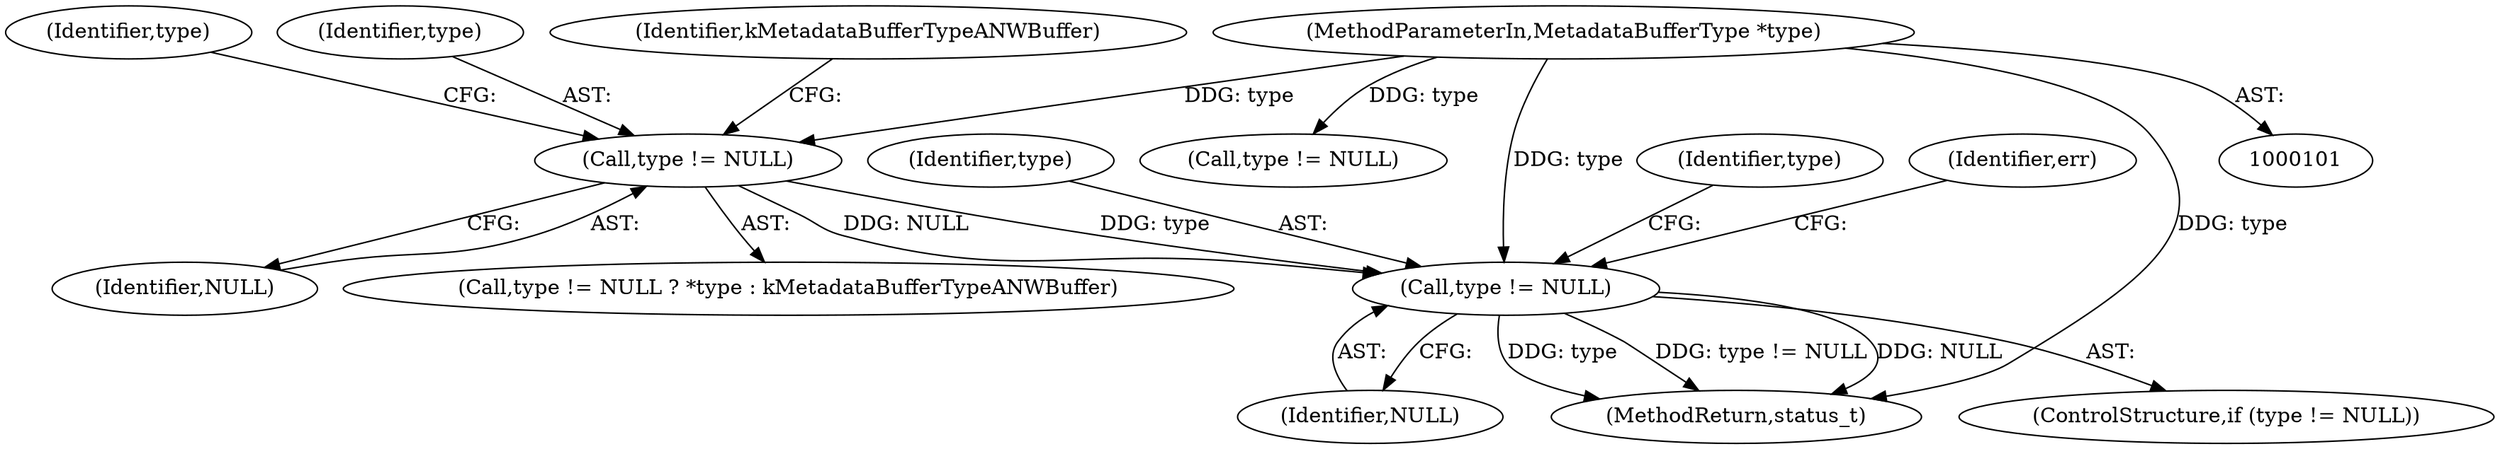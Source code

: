 digraph "0_Android_0f177948ae2640bfe4d70f8e4248e106406b3b0a_15@pointer" {
"1000155" [label="(Call,type != NULL)"];
"1000104" [label="(MethodParameterIn,MetadataBufferType *type)"];
"1000326" [label="(Call,type != NULL)"];
"1000337" [label="(MethodReturn,status_t)"];
"1000127" [label="(Call,type != NULL)"];
"1000328" [label="(Identifier,NULL)"];
"1000157" [label="(Identifier,NULL)"];
"1000327" [label="(Identifier,type)"];
"1000154" [label="(Call,type != NULL ? *type : kMetadataBufferTypeANWBuffer)"];
"1000332" [label="(Identifier,type)"];
"1000336" [label="(Identifier,err)"];
"1000104" [label="(MethodParameterIn,MetadataBufferType *type)"];
"1000159" [label="(Identifier,type)"];
"1000326" [label="(Call,type != NULL)"];
"1000156" [label="(Identifier,type)"];
"1000160" [label="(Identifier,kMetadataBufferTypeANWBuffer)"];
"1000155" [label="(Call,type != NULL)"];
"1000325" [label="(ControlStructure,if (type != NULL))"];
"1000155" -> "1000154"  [label="AST: "];
"1000155" -> "1000157"  [label="CFG: "];
"1000156" -> "1000155"  [label="AST: "];
"1000157" -> "1000155"  [label="AST: "];
"1000159" -> "1000155"  [label="CFG: "];
"1000160" -> "1000155"  [label="CFG: "];
"1000104" -> "1000155"  [label="DDG: type"];
"1000155" -> "1000326"  [label="DDG: type"];
"1000155" -> "1000326"  [label="DDG: NULL"];
"1000104" -> "1000101"  [label="AST: "];
"1000104" -> "1000337"  [label="DDG: type"];
"1000104" -> "1000127"  [label="DDG: type"];
"1000104" -> "1000326"  [label="DDG: type"];
"1000326" -> "1000325"  [label="AST: "];
"1000326" -> "1000328"  [label="CFG: "];
"1000327" -> "1000326"  [label="AST: "];
"1000328" -> "1000326"  [label="AST: "];
"1000332" -> "1000326"  [label="CFG: "];
"1000336" -> "1000326"  [label="CFG: "];
"1000326" -> "1000337"  [label="DDG: type != NULL"];
"1000326" -> "1000337"  [label="DDG: NULL"];
"1000326" -> "1000337"  [label="DDG: type"];
}
